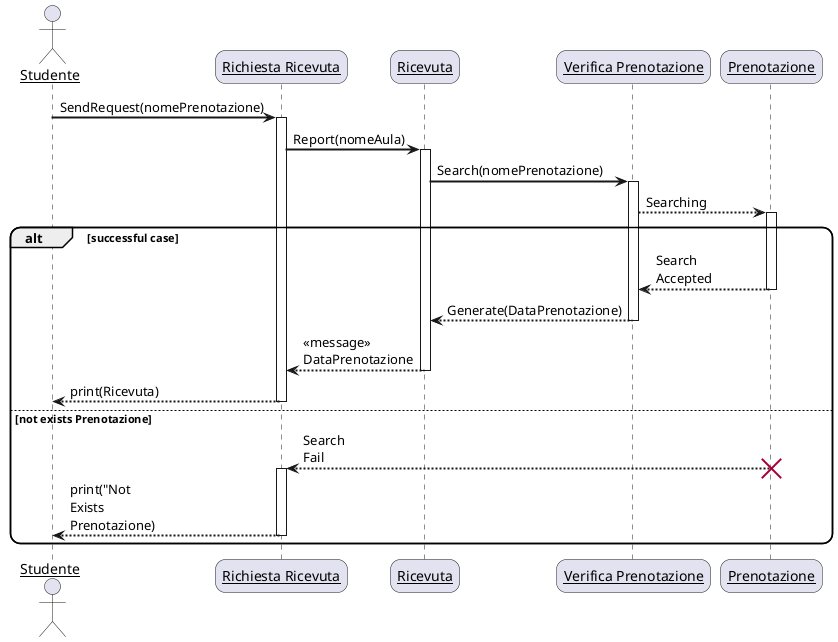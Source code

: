 @startuml
skinparam sequenceArrowThickness 2
skinparam roundcorner 20
skinparam maxmessagesize 60
skinparam sequenceParticipant underline

actor Studente
participant "Richiesta Ricevuta" as A
participant "Ricevuta" as B
participant "Verifica Prenotazione" as C
participant "Prenotazione" as D

Studente -> A: SendRequest(nomePrenotazione)
activate A

A -> B: Report(nomeAula)
activate B

B -> C: Search(nomePrenotazione)
activate C

C --> D: Searching
activate D

alt successful case

    D --> C: Search Accepted
    deactivate D
    C --> B: Generate(DataPrenotazione)
    deactivate C
    B --> A: <<message>> DataPrenotazione
    deactivate B
    A --> Studente: print(Ricevuta)
    deactivate A
    
else not exists Prenotazione

    D --> A: Search Fail
    destroy D
    activate A
    deactivate C
    deactivate B
    A --> Studente: print("Not Exists Prenotazione)
    deactivate A

end

@enduml

